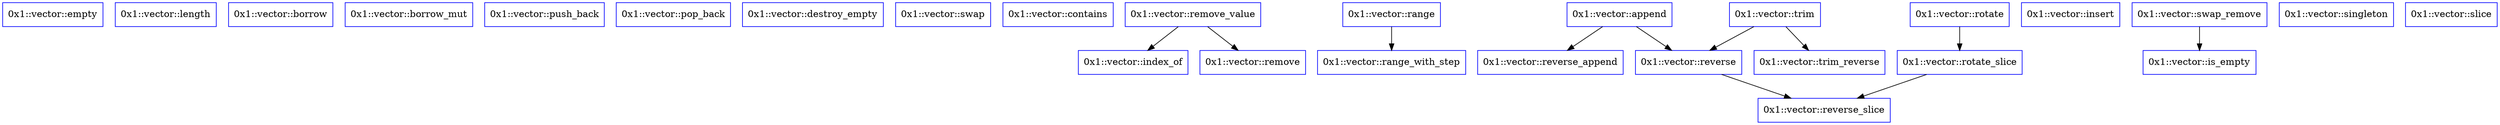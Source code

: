 digraph {
    0 [ label = "0" label="0x1::vector::empty", shape=box, color=blue]
    1 [ label = "1" label="0x1::vector::length", shape=box, color=blue]
    2 [ label = "2" label="0x1::vector::borrow", shape=box, color=blue]
    3 [ label = "3" label="0x1::vector::borrow_mut", shape=box, color=blue]
    4 [ label = "4" label="0x1::vector::push_back", shape=box, color=blue]
    5 [ label = "5" label="0x1::vector::pop_back", shape=box, color=blue]
    6 [ label = "6" label="0x1::vector::destroy_empty", shape=box, color=blue]
    7 [ label = "7" label="0x1::vector::swap", shape=box, color=blue]
    8 [ label = "8" label="0x1::vector::contains", shape=box, color=blue]
    9 [ label = "9" label="0x1::vector::index_of", shape=box, color=blue]
    10 [ label = "10" label="0x1::vector::range", shape=box, color=blue]
    11 [ label = "11" label="0x1::vector::range_with_step", shape=box, color=blue]
    12 [ label = "12" label="0x1::vector::append", shape=box, color=blue]
    13 [ label = "13" label="0x1::vector::reverse", shape=box, color=blue]
    14 [ label = "14" label="0x1::vector::reverse_append", shape=box, color=blue]
    15 [ label = "15" label="0x1::vector::insert", shape=box, color=blue]
    16 [ label = "16" label="0x1::vector::is_empty", shape=box, color=blue]
    17 [ label = "17" label="0x1::vector::remove", shape=box, color=blue]
    18 [ label = "18" label="0x1::vector::remove_value", shape=box, color=blue]
    19 [ label = "19" label="0x1::vector::reverse_slice", shape=box, color=blue]
    20 [ label = "20" label="0x1::vector::rotate", shape=box, color=blue]
    21 [ label = "21" label="0x1::vector::rotate_slice", shape=box, color=blue]
    22 [ label = "22" label="0x1::vector::singleton", shape=box, color=blue]
    23 [ label = "23" label="0x1::vector::slice", shape=box, color=blue]
    24 [ label = "24" label="0x1::vector::swap_remove", shape=box, color=blue]
    25 [ label = "25" label="0x1::vector::trim", shape=box, color=blue]
    26 [ label = "26" label="0x1::vector::trim_reverse", shape=box, color=blue]
    10 -> 11 [ label = "\"\"" label=""]
    12 -> 13 [ label = "\"\"" label=""]
    12 -> 14 [ label = "\"\"" label=""]
    13 -> 19 [ label = "\"\"" label=""]
    18 -> 9 [ label = "\"\"" label=""]
    18 -> 17 [ label = "\"\"" label=""]
    20 -> 21 [ label = "\"\"" label=""]
    21 -> 19 [ label = "\"\"" label=""]
    24 -> 16 [ label = "\"\"" label=""]
    25 -> 13 [ label = "\"\"" label=""]
    25 -> 26 [ label = "\"\"" label=""]
}
